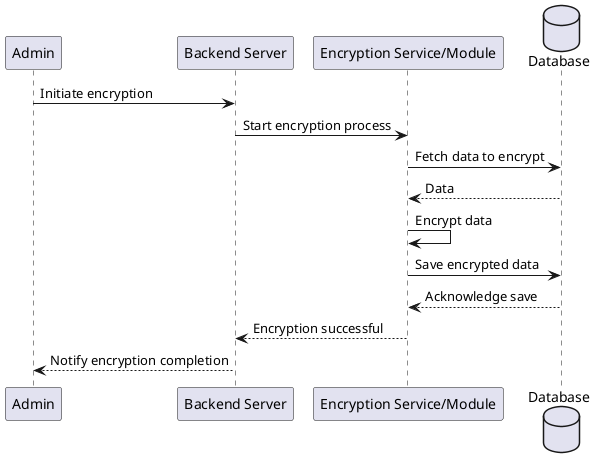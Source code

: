 @startuml

participant Admin
participant "Backend Server" as Server
participant "Encryption Service/Module" as Encryption
database Database

Admin -> Server: Initiate encryption
Server -> Encryption: Start encryption process
Encryption -> Database: Fetch data to encrypt
Database --> Encryption: Data
Encryption -> Encryption: Encrypt data
Encryption -> Database: Save encrypted data
Database --> Encryption: Acknowledge save
Encryption --> Server: Encryption successful
Server --> Admin: Notify encryption completion

@enduml